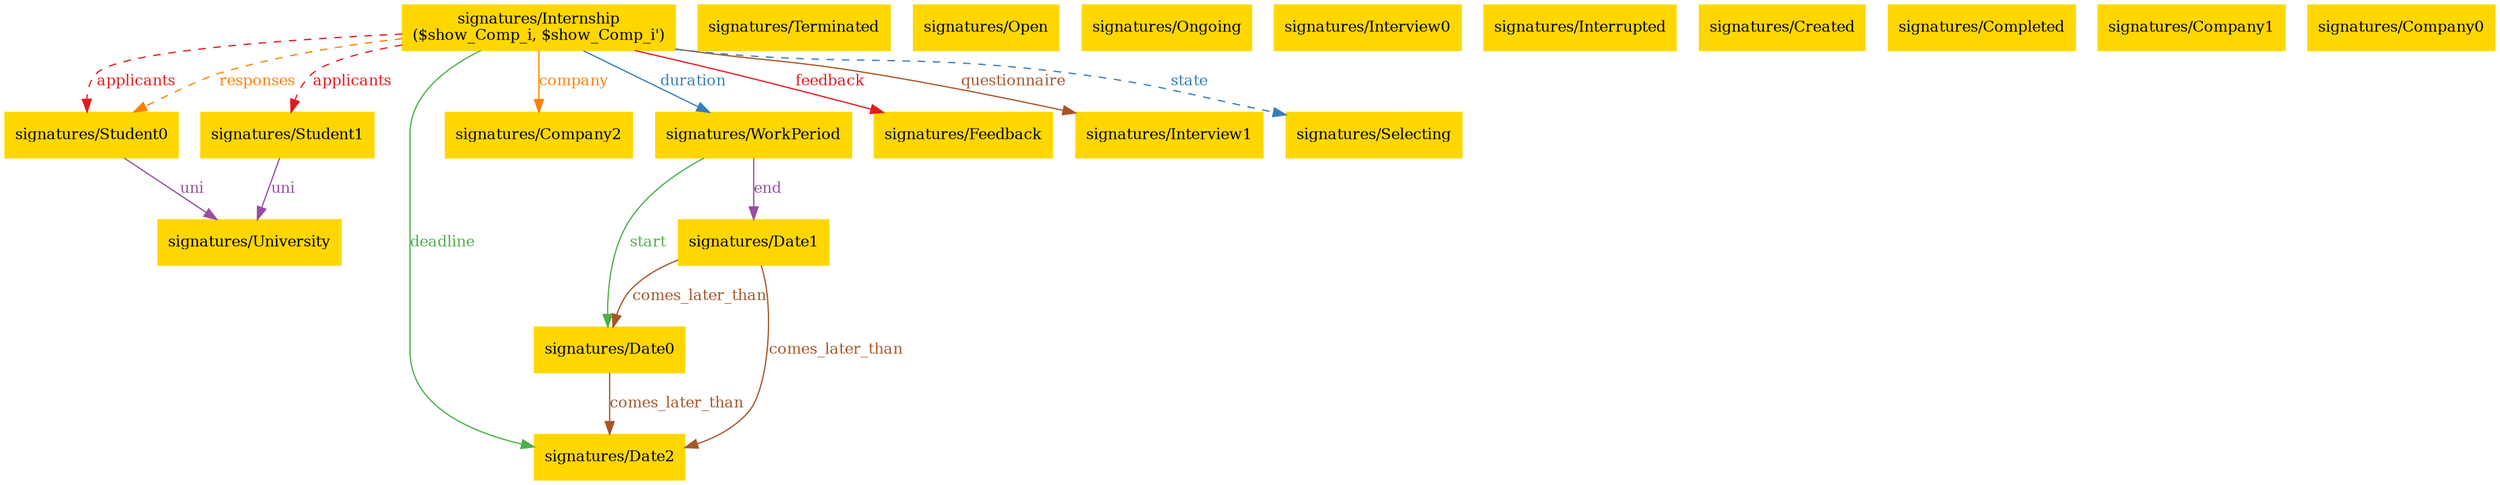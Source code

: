 digraph "graph" {
graph [fontsize=12]
node [fontsize=12]
edge [fontsize=12]
rankdir=TB;
"N20" -> "N10" [uuid = "<signatures/Internship, signatures/Student0>", color = "#e41a1c", fontcolor = "#e41a1c", style = "dashed", label = "applicants", dir = "forward", weight = "1"]
"N20" -> "N11" [uuid = "<signatures/Internship, signatures/Student1>", color = "#e41a1c", fontcolor = "#e41a1c", style = "dashed", label = "applicants", dir = "forward", weight = "1"]
"N17" -> "N16" [uuid = "<signatures/Date0, signatures/Date2>", color = "#a65628", fontcolor = "#a65628", style = "solid", label = "comes_later_than", dir = "forward", weight = "1"]
"N18" -> "N17" [uuid = "<signatures/Date1, signatures/Date0>", color = "#a65628", fontcolor = "#a65628", style = "solid", label = "comes_later_than", dir = "forward", weight = "1"]
"N18" -> "N16" [uuid = "<signatures/Date1, signatures/Date2>", color = "#a65628", fontcolor = "#a65628", style = "solid", label = "comes_later_than", dir = "forward", weight = "1"]
"N20" -> "N15" [uuid = "<signatures/Internship, signatures/Company2>", color = "#ff7f00", fontcolor = "#ff7f00", style = "solid", label = "company", dir = "forward", weight = "1"]
"N20" -> "N16" [uuid = "<signatures/Internship, signatures/Date2>", color = "#4daf4a", fontcolor = "#4daf4a", style = "solid", label = "deadline", dir = "forward", weight = "1"]
"N20" -> "N19" [uuid = "<signatures/Internship, signatures/WorkPeriod>", color = "#377eb8", fontcolor = "#377eb8", style = "solid", label = "duration", dir = "forward", weight = "1"]
"N19" -> "N18" [uuid = "<signatures/WorkPeriod, signatures/Date1>", color = "#984ea3", fontcolor = "#984ea3", style = "solid", label = "end", dir = "forward", weight = "1"]
"N20" -> "N14" [uuid = "<signatures/Internship, signatures/Feedback>", color = "#e41a1c", fontcolor = "#e41a1c", style = "solid", label = "feedback", dir = "forward", weight = "1"]
"N20" -> "N13" [uuid = "<signatures/Internship, signatures/Interview1>", color = "#a65628", fontcolor = "#a65628", style = "solid", label = "questionnaire", dir = "forward", weight = "1"]
"N20" -> "N10" [uuid = "<signatures/Internship, signatures/Student0>", color = "#ff7f00", fontcolor = "#ff7f00", style = "dashed", label = "responses", dir = "forward", weight = "1"]
"N19" -> "N17" [uuid = "<signatures/WorkPeriod, signatures/Date0>", color = "#4daf4a", fontcolor = "#4daf4a", style = "solid", label = "start", dir = "forward", weight = "1"]
"N20" -> "N12" [uuid = "<signatures/Internship, signatures/Selecting>", color = "#377eb8", fontcolor = "#377eb8", style = "dashed", label = "state", dir = "forward", weight = "1"]
"N10" -> "N9" [uuid = "<signatures/Student0, signatures/University>", color = "#984ea3", fontcolor = "#984ea3", style = "solid", label = "uni", dir = "forward", weight = "1"]
"N11" -> "N9" [uuid = "<signatures/Student1, signatures/University>", color = "#984ea3", fontcolor = "#984ea3", style = "solid", label = "uni", dir = "forward", weight = "1"]
"N0" [uuid="signatures/Terminated", label="signatures/Terminated", color="#ffd700", fontcolor = "#000000", shape = "box", style = "filled, solid"]
"N1" [uuid="signatures/Open", label="signatures/Open", color="#ffd700", fontcolor = "#000000", shape = "box", style = "filled, solid"]
"N2" [uuid="signatures/Ongoing", label="signatures/Ongoing", color="#ffd700", fontcolor = "#000000", shape = "box", style = "filled, solid"]
"N3" [uuid="signatures/Interview0", label="signatures/Interview0", color="#ffd700", fontcolor = "#000000", shape = "box", style = "filled, solid"]
"N4" [uuid="signatures/Interrupted", label="signatures/Interrupted", color="#ffd700", fontcolor = "#000000", shape = "box", style = "filled, solid"]
"N5" [uuid="signatures/Created", label="signatures/Created", color="#ffd700", fontcolor = "#000000", shape = "box", style = "filled, solid"]
"N6" [uuid="signatures/Completed", label="signatures/Completed", color="#ffd700", fontcolor = "#000000", shape = "box", style = "filled, solid"]
"N7" [uuid="signatures/Company1", label="signatures/Company1", color="#ffd700", fontcolor = "#000000", shape = "box", style = "filled, solid"]
"N8" [uuid="signatures/Company0", label="signatures/Company0", color="#ffd700", fontcolor = "#000000", shape = "box", style = "filled, solid"]
"N9" [uuid="signatures/University", label="signatures/University", color="#ffd700", fontcolor = "#000000", shape = "box", style = "filled, solid"]
"N10" [uuid="signatures/Student0", label="signatures/Student0", color="#ffd700", fontcolor = "#000000", shape = "box", style = "filled, solid"]
"N11" [uuid="signatures/Student1", label="signatures/Student1", color="#ffd700", fontcolor = "#000000", shape = "box", style = "filled, solid"]
"N12" [uuid="signatures/Selecting", label="signatures/Selecting", color="#ffd700", fontcolor = "#000000", shape = "box", style = "filled, solid"]
"N13" [uuid="signatures/Interview1", label="signatures/Interview1", color="#ffd700", fontcolor = "#000000", shape = "box", style = "filled, solid"]
"N14" [uuid="signatures/Feedback", label="signatures/Feedback", color="#ffd700", fontcolor = "#000000", shape = "box", style = "filled, solid"]
"N15" [uuid="signatures/Company2", label="signatures/Company2", color="#ffd700", fontcolor = "#000000", shape = "box", style = "filled, solid"]
"N16" [uuid="signatures/Date2", label="signatures/Date2", color="#ffd700", fontcolor = "#000000", shape = "box", style = "filled, solid"]
"N17" [uuid="signatures/Date0", label="signatures/Date0", color="#ffd700", fontcolor = "#000000", shape = "box", style = "filled, solid"]
"N18" [uuid="signatures/Date1", label="signatures/Date1", color="#ffd700", fontcolor = "#000000", shape = "box", style = "filled, solid"]
"N19" [uuid="signatures/WorkPeriod", label="signatures/WorkPeriod", color="#ffd700", fontcolor = "#000000", shape = "box", style = "filled, solid"]
"N20" [uuid="signatures/Internship", label="signatures/Internship\n($show_Comp_i, $show_Comp_i')", color="#ffd700", fontcolor = "#000000", shape = "box", style = "filled, solid"]
}
